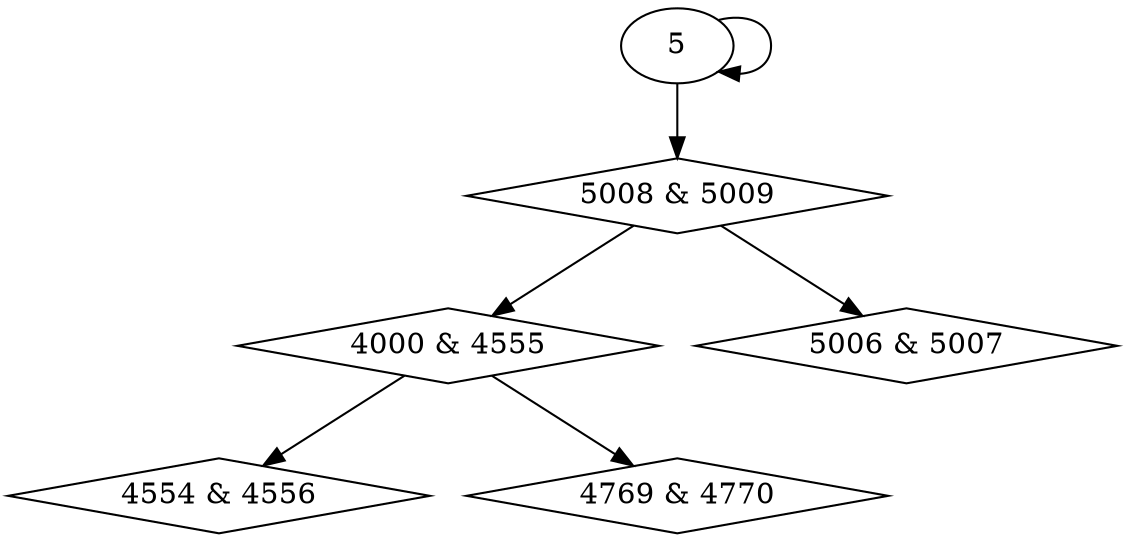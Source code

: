 digraph {
0 [label = "4000 & 4555", shape = diamond];
1 [label = "4554 & 4556", shape = diamond];
2 [label = "4769 & 4770", shape = diamond];
3 [label = "5006 & 5007", shape = diamond];
4 [label = "5008 & 5009", shape = diamond];
4 -> 0;
0 -> 1;
0 -> 2;
4 -> 3;
5 -> 4;
5 -> 5;
}
